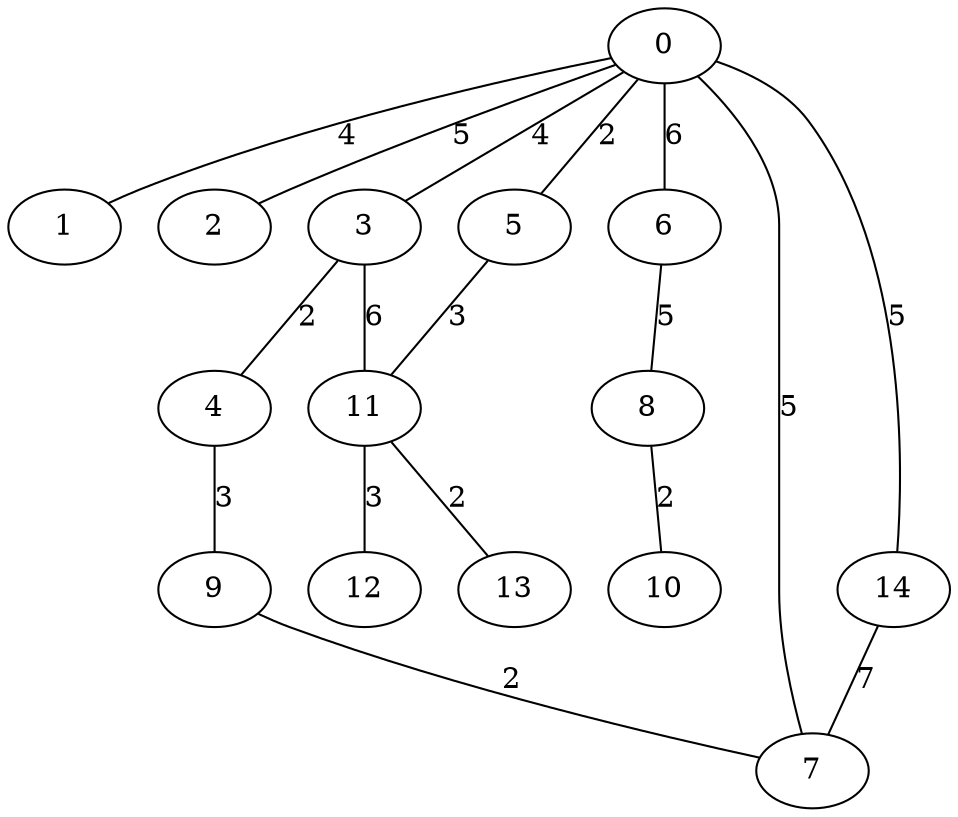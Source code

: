 graph g {
  0 [ habit = 2, size = 292, x = 6, y = 3 ]
  1 [ habit = 5, size = 223, x = 6, y = 1 ]
  2 [ habit = 11, size = 278, x = 5, y = 1 ]
  3 [ habit = 1, size = 208, x = 6, y = 5 ]
  4 [ habit = 6, size = 320, x = 8, y = 5 ]
  5 [ habit = 1, size = 358, x = 4, y = 4 ]
  6 [ habit = 10, size = 425, x = 8, y = 6 ]
  7 [ base = 1, habit = 8, size = 119, x = 9, y = 3 ]
  8 [ habit = 7, size = 95, x = 9, y = 8 ]
  9 [ habit = 4, size = 263, x = 10, y = 4 ]
  10 [ habit = 4, size = 583, x = 10, y = 10 ]
  11 [ habit = 5, size = 242, x = 3, y = 5 ]
  12 [ base = 2, habit = 1, size = 419, x = 1, y = 4 ]
  13 [ habit = 5, size = 209, x = 2, y = 7 ]
  14 [ habit = 8, size = 298, x = 8, y = 1 ]

  0 -- 1 [ label = 4, weight = 4 ]
  0 -- 2 [ label = 5, weight = 5 ]
  0 -- 3 [ label = 4, weight = 4 ]
  0 -- 5 [ label = 2, weight = 2 ]
  0 -- 6 [ label = 6, weight = 6 ]
  0 -- 7 [ label = 5, weight = 5 ]
  0 -- 14 [ label = 5, weight = 5 ]
  3 -- 4 [ label = 2, weight = 2 ]
  3 -- 11 [ label = 6, weight = 6 ]
  4 -- 9 [ label = 3, weight = 3 ]
  5 -- 11 [ label = 3, weight = 3 ]
  6 -- 8 [ label = 5, weight = 5 ]
  8 -- 10 [ label = 2, weight = 2 ]
  9 -- 7 [ label = 2, weight = 2 ]
  11 -- 12 [ label = 3, weight = 3 ]
  11 -- 13 [ label = 2, weight = 2 ]
  14 -- 7 [ label = 7, weight = 7 ]
}
